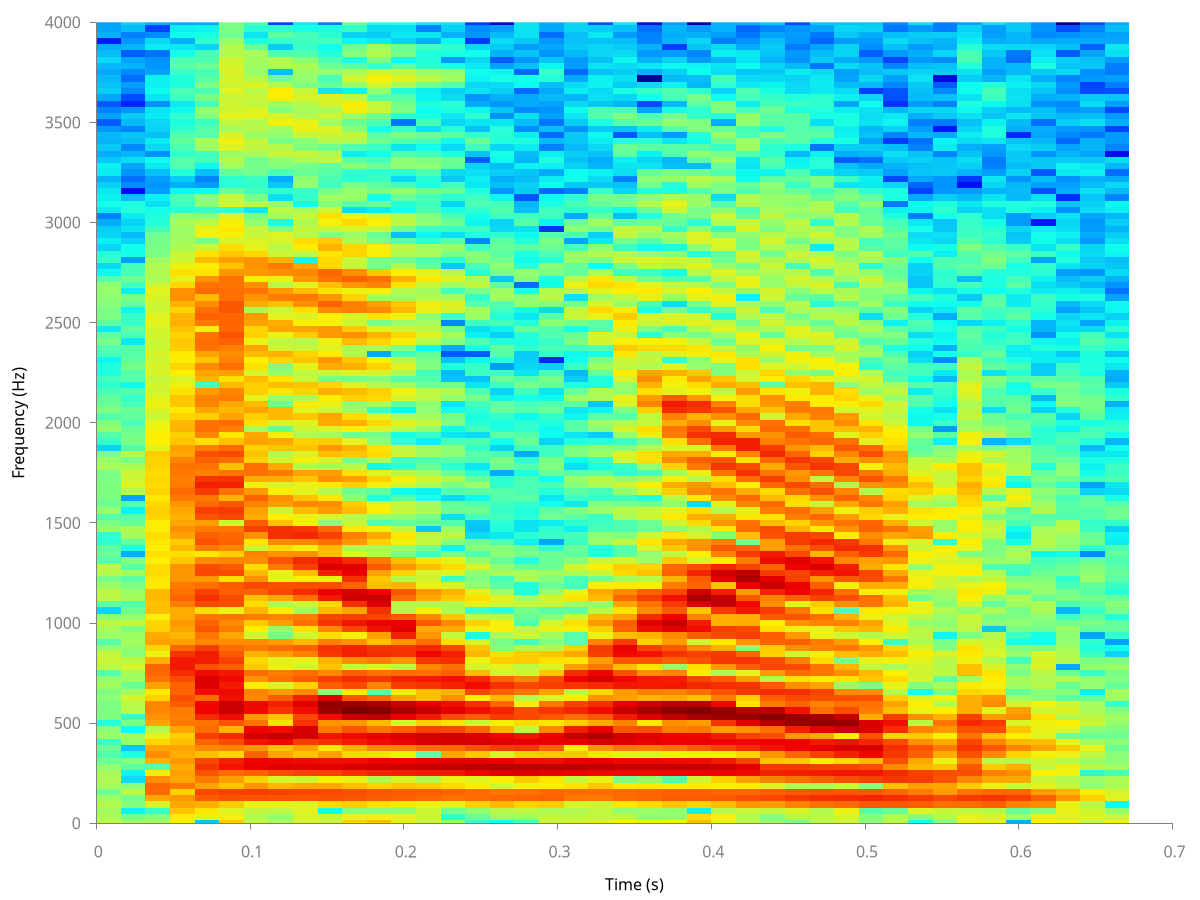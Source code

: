set term svg size 500, 200 name 'spec256'
set style line 11 lc rgb '#808080' lt 1
set border 3 front ls 11
set tics nomirror out scale 0.75
unset key
set palette defined (0 '#000090', 1 '#000fff', 2 '#0090ff', 3 '#0fffee', 4 '#90ff70', 5 '#ffee00', 6 '#ff7000', 7 '#ee0000', 8 '#7f0000')
set xlabel 'Time (s)'
set ylabel 'Frequency (Hz)'
set yrange [0:4000]
unset colorbox
plot '-' matrix using ($2 * 0.016 + 0.008) : ($1 * 31.25) : (log($3)) with image
0.0339437 0.0252631 0.0225455 0.02884 0.0212159 0.0115584 0.0232986 0.0271926 0.0239201 0.0177487 0.0114523 0.00873009 0.0112099 0.00607303 0.0221516 0.0167305 0.00489392 0.0145439 0.0141662 0.0138658 0.0167914 0.0144549 0.0231384 0.0179678 0.00830268 0.0310719 0.0395613 0.036938 0.0193619 0.00892601 0.0202482 0.0236899 0.032616 0.0172785 0.00222454 0.0100492 0.0310065 0.0329197 0.0204075 0.0135655 0.0289723 0.0336341 0.00889648 0.0107934 0.0100186 0.0056984 0.00543439 0.0194612 0.0139729 0.00870594 0.0189404 0.011682 0.0138758 0.0148267 0.0148845 0.0138888 0.0138341 0.0242753 0.0200709 0.0137273 0.00206774 0.00606698 0.00880495 0.0182662 0.0149464 0.00850691 0.014841 0.0113329 0.0102622 0.00760529 0.0053967 0.00705771 0.00463926 0.00486122 0.00345883 0.00743677 0.00829082 0.0132324 0.00957662 0.00291711 0.00974218 0.014219 0.0133003 0.0159155 0.0169935 0.0190648 0.018241 0.00917934 0.00347435 0.00228713 0.00633508 0.00495567 0.00213597 0.00302666 0.00211187 0.00196609 0.00124687 0.000682241 0.00286947 0.00425077 0.00320962 0.00277028 0.00198518 0.00134256 0.00285862 0.00319153 0.00176955 0.00121816 0.00179428 0.00135915 0.00147415 0.000914807 0.000444206 0.00106127 0.000721947 0.000429793 0.00115882 0.00194332 0.00163529 0.00146987 0.00118522 0.00144542 0.00220191 0.0015441 0.00122198 0.000205114 0.00131537 0.00112727 0.00103994 
0.0228807 0.0131965 0.00333616 0.0152216 0.0125952 0.032222 0.0163887 0.00240503 0.00331016 0.0096102 0.0160165 0.00451335 0.00185663 0.0189369 0.0222423 0.00390607 0.0131695 0.00559052 0.03109 0.0311655 0.0435055 0.0239697 0.0113093 0.0213798 0.0245178 0.0456029 0.0335669 0.0164595 0.0178769 0.023791 0.0207797 0.0142466 0.0342441 0.0181604 0.0122158 0.00873956 0.023202 0.0209092 0.0144969 0.00954398 0.023667 0.00927594 0.0151226 0.00130238 0.00479569 0.0100703 0.0232684 0.0273222 0.0107837 0.00919961 0.003312 0.00852847 0.00113058 0.0303398 0.0499163 0.0400275 0.0416536 0.0258201 0.0138123 0.0297475 0.00820271 0.013808 0.0127561 0.0110583 0.00753446 0.0103201 0.0110192 0.00742801 0.006172 0.00845543 0.00360949 0.00899345 0.00890964 0.0127916 0.00994867 0.00875338 0.00875194 0.00287303 0.00752618 0.0100229 0.00619574 0.0060865 0.00344572 0.0104023 0.0136988 0.00307232 0.00704273 0.0114801 0.00743725 0.00727445 0.00102228 0.0042455 0.00394527 0.00208401 0.00150657 0.00268724 0.00211204 0.00291082 0.00490027 0.00453325 0.00156124 0.00015286 0.000788732 0.00056001 0.000880315 0.00115883 0.00239162 0.00141931 0.000760238 0.00151653 0.00170346 0.00071179 0.00148436 0.00189941 0.000885546 0.000236912 0.000360585 0.000773265 0.00102467 0.000565215 0.000775255 0.00143264 0.00108976 0.000448436 0.00138715 0.000910346 0.000695114 0.00155168 0.00202157 
0.0243403 0.0164642 0.00622194 0.0475194 0.196138 0.415232 0.437837 0.260347 0.0854053 0.00951538 0.16722 0.265017 0.203213 0.10916 0.0610819 0.0298373 0.196522 0.247318 0.289811 0.287738 0.114715 0.0866888 0.208311 0.36334 0.425047 0.439542 0.175579 0.0641424 0.112068 0.207335 0.184343 0.116259 0.110852 0.0718871 0.14457 0.140913 0.154731 0.153592 0.0862022 0.090436 0.103501 0.102036 0.0783722 0.0975582 0.0737576 0.0889276 0.099337 0.0763187 0.0804155 0.111457 0.117899 0.107568 0.087979 0.11337 0.102474 0.10868 0.103112 0.110646 0.111837 0.123629 0.0576485 0.0799504 0.0792909 0.0689549 0.0615741 0.0387942 0.0488801 0.0660138 0.0543613 0.042637 0.0446717 0.0369049 0.0478487 0.0463892 0.0418366 0.0467022 0.0412217 0.0393788 0.0429061 0.0448198 0.0546612 0.0527034 0.0411122 0.0415146 0.0473382 0.0546598 0.0416961 0.0252779 0.0276024 0.0265204 0.0217914 0.0132691 0.0132717 0.0129165 0.0118166 0.00730109 0.00485956 0.00466067 0.00414215 0.00249049 0.00319688 0.00102663 0.00088902 0.000994699 0.00162169 0.00286188 0.0036542 0.000829868 0.00227897 0.00290878 0.00163183 0.00208793 0.00224729 0.00293683 0.00263681 0.00087286 0.00264744 0.00363246 0.00307211 0.00318223 0.00107642 0.000908446 0.000865795 0.000578415 0.00291116 0.00230517 0.000813751 0.00033376 0.0012703 
0.0740066 0.0838398 0.13797 0.191208 0.233592 0.115918 0.339437 0.198278 0.20671 0.178728 0.234313 0.178326 0.203265 0.147012 0.120763 0.197904 0.344428 0.315201 0.337188 0.494613 0.5972 0.458531 0.465425 0.61625 0.959772 1.26765 1.23068 0.837284 0.420568 0.213379 0.159237 0.198018 0.232801 0.184935 0.182215 0.318578 0.448582 0.381257 0.340439 0.23448 0.236282 0.247239 0.130415 0.0974242 0.15331 0.12535 0.207473 0.261676 0.201653 0.163848 0.194742 0.240032 0.347796 0.418677 0.330981 0.316569 0.340507 0.364969 0.298393 0.189802 0.206142 0.136054 0.1177 0.17008 0.157796 0.115387 0.0859003 0.131604 0.136837 0.0975806 0.0667861 0.0486193 0.0818898 0.110555 0.0833248 0.0871505 0.123353 0.129758 0.114265 0.142395 0.176846 0.163916 0.112882 0.170739 0.259135 0.250644 0.110208 0.057123 0.099591 0.0626869 0.0414424 0.0390593 0.0273099 0.0230657 0.0217616 0.0204939 0.0249622 0.0173498 0.00500854 0.00645482 0.00828974 0.0034695 0.00127621 0.00194258 0.00488712 0.00836411 0.00896382 0.00566122 0.00814382 0.0103022 0.00842924 0.0057632 0.00470825 0.00573761 0.0035704 0.00284859 0.0065668 0.00798618 0.00454501 0.00482999 0.00615106 0.00909159 0.0081171 0.00407847 0.00282196 0.00130651 0.00377087 0.00309595 0.00114066 
0.00180368 0.0621514 0.0903257 0.171393 0.501995 0.656698 0.20496 0.334874 0.544465 0.839077 0.663543 0.144664 0.277535 0.455365 0.743967 0.403924 0.360116 0.955085 1.65679 1.61224 0.400781 1.48637 2.19318 2.24847 1.49594 0.590275 1.19203 1.18358 0.746075 0.290249 0.350017 0.547161 0.453984 0.357108 0.101051 0.651132 0.903648 0.729373 0.382407 0.234453 0.653108 0.616189 0.270042 0.0865687 0.344689 0.571905 0.4724 0.334281 0.222665 0.562216 0.735463 0.411609 0.33813 0.795253 1.14965 0.862709 0.307732 0.354772 0.469016 0.582171 0.323378 0.0970151 0.285518 0.388815 0.370888 0.119928 0.200016 0.293038 0.30651 0.226837 0.00694362 0.163206 0.20124 0.280614 0.133581 0.205088 0.372081 0.395051 0.360223 0.0699993 0.336172 0.44461 0.387376 0.26906 0.15207 0.408602 0.376547 0.250806 0.0927288 0.0790433 0.149404 0.0946219 0.0412853 0.012904 0.0594893 0.0643047 0.0332241 0.0159242 0.00597509 0.0170615 0.0169391 0.00370928 0.00101363 0.0007289 0.0015655 0.00339092 0.00689308 0.00690108 0.0219117 0.0253512 0.00901172 0.00866765 0.00651896 0.0148855 0.0190954 0.00730182 0.0136906 0.00775728 0.0138947 0.00929166 0.0075212 0.0115924 0.00803775 0.00761724 0.00217412 0.00560971 0.00430982 0.00332552 0.00117878 
0.127553 0.0747229 0.050307 0.123667 0.585455 0.705386 0.139049 0.21075 0.403788 1.37557 1.14962 0.110298 0.297375 0.630112 0.981592 0.165588 0.555919 1.47772 2.92379 2.78941 1.42002 1.54511 1.20164 1.53415 1.27883 0.489006 0.725972 0.517784 0.404567 0.270269 0.194273 0.327925 0.271773 0.361149 0.0615443 0.583792 0.620141 0.472479 0.508145 0.0990323 0.635322 0.522197 0.28988 0.117593 0.285461 0.445719 0.422012 0.341859 0.0451845 0.661388 0.774792 0.534089 0.166539 0.376668 1.09409 0.893116 0.366625 0.140827 0.392465 0.629885 0.409906 0.143566 0.0894051 0.314632 0.405632 0.20031 0.155618 0.192361 0.327559 0.287586 0.156659 0.0953249 0.212354 0.391863 0.306156 0.266458 0.312511 0.465007 0.573842 0.427626 0.447485 0.435783 0.54259 0.533184 0.3767 0.392765 0.367306 0.36928 0.238629 0.136036 0.214392 0.132316 0.100599 0.0459168 0.0735761 0.0877196 0.0752389 0.0491838 0.00613664 0.0438434 0.0373074 0.0118168 0.00506136 0.005402 0.0106861 0.02252 0.0301499 0.0204786 0.0511749 0.064512 0.0478242 0.0223532 0.0349611 0.0568077 0.0420401 0.0425387 0.0384264 0.0560369 0.0416903 0.0472001 0.0500535 0.0472382 0.042873 0.0291195 0.028257 0.0197754 0.0122275 0.0135866 0.0144172 
0.0369272 0.02637 0.0358907 0.0614361 0.569578 0.755217 0.239966 0.117512 0.463926 1.84486 1.70236 0.456355 0.248115 1.33562 2.46942 1.67626 0.363461 0.227868 1.51034 1.57323 0.282167 0.307199 0.0789645 0.247848 0.411431 0.129312 0.109876 0.168253 0.339444 0.265617 0.0431835 0.0784942 0.127674 0.317835 0.166195 0.10109 0.139852 0.448992 0.647504 0.24333 0.155469 0.103367 0.277395 0.309791 0.0386149 0.0917354 0.250342 0.724771 0.492336 0.177786 0.206053 0.297955 0.456164 0.223699 0.0637243 0.183577 0.376523 0.376717 0.114573 0.140532 0.117344 0.206848 0.191376 0.0238357 0.0998108 0.117423 0.210118 0.150047 0.0569531 0.120359 0.119667 0.148217 0.0463893 0.0957495 0.0803957 0.154948 0.198396 0.0627601 0.116274 0.112432 0.209478 0.227754 0.0271807 0.182916 0.231848 0.36023 0.26691 0.0770993 0.229717 0.251545 0.243449 0.107012 0.0585459 0.0490861 0.037829 0.0381043 0.0193677 0.0135939 0.00283415 0.0318576 0.0135127 0.00702307 0.00582478 0.00642124 0.0124483 0.0136036 0.0118862 0.0231985 0.0349849 0.0353247 0.0198198 0.0301298 0.0275635 0.0559478 0.0513363 0.0336391 0.0394374 0.0311999 0.0511098 0.0289862 0.0188996 0.0217556 0.0225596 0.0245896 0.0109657 0.00453947 0.00268129 0.0052885 0.00816119 
0.0261386 0.0187653 0.0335048 0.062453 0.56341 0.713321 0.16172 0.0466125 0.611424 2.08174 1.66531 0.194476 0.142022 1.59173 3.03032 1.50096 0.0952356 0.143521 0.859342 1.14407 0.506219 0.22003 0.0486263 0.373436 0.327045 0.0631969 0.0559476 0.217548 0.404084 0.221833 0.0129603 0.0182829 0.213332 0.302495 0.0858908 0.0273414 0.198421 0.65967 0.579604 0.0639535 0.0580419 0.330933 0.561419 0.25302 0.101628 0.275149 0.907865 0.905921 0.137715 0.0822226 0.0422995 0.218161 0.263522 0.0789252 0.045211 0.182879 0.33297 0.187142 0.0437911 0.0292231 0.138508 0.186707 0.0711175 0.0107042 0.0475155 0.15475 0.155525 0.0118557 0.0184704 0.0895793 0.145688 0.0907686 0.0189063 0.0151697 0.110432 0.16759 0.0423715 0.0334382 0.061204 0.199901 0.178643 0.056911 0.0379924 0.136087 0.329199 0.229222 0.0303457 0.0604181 0.259449 0.332352 0.169364 0.0401072 0.0308077 0.0459142 0.0526248 0.0144052 0.00413435 0.0233051 0.0325072 0.0178911 0.00247813 0.00556649 0.00183136 0.00119738 0.00764495 0.0153539 0.0170133 0.0386147 0.0295519 0.0132069 0.0177675 0.0216253 0.0664254 0.0462754 0.0153597 0.0229698 0.0752275 0.0841616 0.0282317 0.0125297 0.00157261 0.0254396 0.0279854 0.00778978 0.00194958 0.00573726 0.00976095 0.00557123 0.000320698 
0.046194 0.0466082 0.0520848 0.0504348 0.545983 0.673152 0.188156 0.0422047 0.690479 2.06838 1.54602 0.138953 0.208745 0.751583 2.5234 2.43864 0.876004 0.672514 1.46729 2.14718 1.08607 0.267036 0.114196 0.511469 0.394975 0.0474752 0.0606559 0.317204 0.471163 0.155887 0.0414021 0.0963458 0.367758 0.319561 0.0239996 0.0411798 0.382586 0.960661 0.613943 0.0767677 0.144634 0.719286 0.953119 0.252981 0.0713829 0.294531 0.993959 0.807054 0.0798543 0.0626187 0.149052 0.281806 0.135855 0.0559416 0.0592282 0.135059 0.204101 0.0317519 0.0703626 0.0500929 0.139106 0.116015 0.0271519 0.0404043 0.0528098 0.132035 0.0515341 0.0835434 0.02531 0.111337 0.13618 0.037416 0.0331573 0.056501 0.135753 0.114268 0.0385488 0.0290413 0.124266 0.203458 0.0787379 0.0508824 0.0982683 0.252651 0.338416 0.150883 0.0561055 0.23154 0.287667 0.2038 0.00348623 0.0292321 0.0836949 0.10189 0.0313147 0.0354635 0.0271734 0.036822 0.0242781 0.00401291 0.0059404 0.00600368 0.0185234 0.0171772 0.0110817 0.0131669 0.0249566 0.038999 0.0147646 0.0160678 0.0365266 0.0644096 0.0596164 0.0278501 0.0250463 0.0293269 0.0462418 0.035245 0.0138969 0.0181089 0.0209791 0.0257671 0.0165073 0.00812855 0.00614637 0.00689306 0.00729062 0.00418822 0.00280651 
0.0411389 0.0353513 0.00435442 0.107148 0.569993 0.632442 0.188863 0.0779927 0.722622 2.06314 1.44228 0.214878 0.0908262 0.893978 1.32895 0.331875 0.250979 1.47147 5.38262 6.39297 2.15371 0.016494 0.483929 0.74153 0.281434 0.133036 0.164223 0.807246 0.888285 0.313001 0.101351 0.283941 0.842761 0.681113 0.151753 0.109478 1.23409 1.772 0.610747 0.0683532 1.11853 2.31115 1.4602 0.149581 0.155734 0.381815 0.716602 0.423694 0.015138 0.0458379 0.220493 0.265745 0.0871929 0.0296341 0.088182 0.255404 0.220603 0.027407 0.0471228 0.148292 0.236704 0.124632 0.0243987 0.0493567 0.185912 0.194864 0.0392384 0.0602908 0.082904 0.176164 0.112628 0.0148673 0.0374809 0.18813 0.236443 0.0847219 0.0519823 0.0636094 0.229024 0.233002 0.074258 0.0764097 0.278729 0.455367 0.241401 0.093519 0.147528 0.371158 0.422955 0.108713 0.101896 0.0911703 0.167645 0.125287 0.0158872 0.0385696 0.0712812 0.0966242 0.0409736 0.0154379 0.0208317 0.0130793 0.00670796 0.00770924 0.00910151 0.0105696 0.0349253 0.0268219 0.0119538 0.0290264 0.0395695 0.0503 0.0224516 0.040857 0.0255074 0.0458365 0.0478019 0.00275843 0.0108611 0.00755955 0.0186641 0.0115551 0.00793114 0.00479795 0.0039162 0.00725095 0.00527964 0.00452741 0.000646212 
0.115588 0.0604957 0.0166878 0.123139 0.552068 0.594024 0.145101 0.0615404 0.903535 2.34538 1.47121 0.107537 0.17163 1.18717 1.49689 0.553444 0.240403 2.87467 8.08495 5.76417 0.557796 0.0836166 0.634387 0.962382 0.481223 0.0420703 0.270832 1.14616 1.09794 0.254231 0.0725545 0.653085 1.31584 0.726064 0.198366 0.923268 2.95233 2.35538 0.451788 0.908903 1.79036 2.11033 0.967751 0.0601244 0.0279893 0.232391 0.313234 0.0884722 0.0378522 0.0304093 0.151048 0.123934 0.0189157 0.0121311 0.121058 0.212379 0.0967234 0.0306203 0.0145237 0.134428 0.169503 0.0556714 0.0123332 0.0750056 0.173459 0.103347 0.0224779 0.0181096 0.117094 0.149377 0.0520154 0.0128625 0.0499752 0.171719 0.132066 0.0282351 0.0257102 0.152279 0.259534 0.130128 0.0407966 0.0479821 0.312109 0.304469 0.112908 0.0650207 0.237642 0.458144 0.263467 0.0366317 0.0374739 0.111769 0.108417 0.0269035 0.0207414 0.0463684 0.10581 0.0699576 0.00236103 0.00925577 0.0199579 0.0187157 0.0141821 0.00522723 0.00582619 0.0165801 0.00932677 0.00308345 0.00811653 0.0271342 0.0354234 0.0168097 0.0111196 0.0204072 0.0670379 0.0791956 0.0330678 0.00339918 0.0196378 0.0415755 0.0256917 0.00939451 0.00459843 0.0150313 0.0126456 0.00355144 0.00205318 0.00602822 0.0114274 
0.15265 0.0704311 0.0159124 0.0983105 0.498637 0.54427 0.114829 0.0274549 1.06979 2.64812 1.64032 0.0988351 0.28065 1.55585 1.81974 0.358167 0.154742 3.33284 7.39307 4.58894 0.398431 0.0091445 0.294793 0.819934 0.378541 0.0550327 0.310235 0.974901 0.865429 0.141728 0.208194 1.38143 1.87115 0.662422 0.86953 2.18948 2.95851 1.64485 0.149136 0.133893 0.209696 0.516347 0.336921 0.0337629 0.0258156 0.118325 0.190511 0.0698846 0.00934702 0.0193261 0.0802987 0.0662915 0.00467249 0.0103821 0.0695917 0.119969 0.0493836 0.00354999 0.0291484 0.103451 0.0924682 0.0164895 0.0130775 0.0494231 0.105179 0.0564028 0.00657665 0.0269519 0.10556 0.119445 0.0284533 0.0152208 0.0451322 0.112225 0.077389 0.00116177 0.0287753 0.109983 0.167361 0.0568485 0.0131984 0.0943624 0.279866 0.209185 0.0251698 0.0736633 0.296029 0.377947 0.134499 0.0129248 0.0135219 0.0752916 0.0723664 0.0137475 0.0113297 0.0382842 0.0770918 0.0525593 0.00300792 0.0114366 0.00398675 0.0135103 0.00984567 0.00622649 0.00549732 0.0119946 0.00744514 0.00412636 0.00634771 0.0123386 0.00943807 0.00394417 0.00780232 0.0126143 0.04088 0.0338364 0.00927346 0.0176613 0.0439335 0.0749741 0.0440789 0.00687655 0.0143192 0.0273424 0.0220454 0.00295279 0.00191201 0.00232402 0.00441891 
0.0554147 0.0609144 0.0174347 0.0887625 0.480342 0.508709 0.133258 0.04862 1.16764 2.79138 1.71733 0.0715435 0.297306 1.87908 2.08834 0.469751 0.0503977 1.75983 4.60109 2.89658 0.212669 0.0705899 0.761231 1.08605 0.418013 0.0354835 0.239521 0.869451 0.842536 0.232924 1.09063 2.09653 1.79108 0.506802 0.0290298 0.0314603 0.386258 0.537135 0.163744 0.0300476 0.114507 0.242613 0.145317 0.0134732 0.019367 0.0678229 0.088871 0.0362889 0.0104045 0.0177443 0.0369572 0.0321785 0.0088256 0.00383396 0.0447865 0.0728558 0.0307625 0.00629298 0.00725119 0.0397878 0.0341725 0.0061199 0.00433708 0.0298686 0.0553955 0.0254998 0.00342668 0.00996538 0.0477392 0.0650006 0.0228875 0.00858154 0.0260053 0.0521376 0.028862 0.00694682 0.0143101 0.0757721 0.108371 0.0425529 0.0199898 0.065033 0.1541 0.12562 0.0217465 0.0286077 0.0937068 0.170337 0.0823878 0.0258573 0.01175 0.0273614 0.0340157 0.00897749 0.00175086 0.011666 0.0315924 0.0283466 0.00454614 0.00498711 0.0112052 0.0184295 0.00715119 0.00223881 0.00562742 0.0173053 0.0168023 0.00845818 0.00272703 0.00882453 0.0138882 0.00643866 0.000630452 0.005465 0.0139488 0.0133818 0.00887942 0.00492097 0.0251145 0.0510103 0.0318424 0.00999363 0.00364704 0.0126144 0.0116424 0.00206231 0.00277545 0.0024922 0.00443966 
0.0391147 0.0388912 0.0409538 0.0647108 0.432163 0.490525 0.123251 0.0281725 1.18421 2.92519 1.82689 0.00954655 0.410649 2.34049 2.58029 0.734033 0.119437 1.19131 3.07103 2.00104 0.147331 0.146082 0.88058 1.24635 0.381259 0.27727 0.821005 1.63665 1.02725 0.390268 0.234744 0.183616 0.517298 0.283167 0.0758022 0.026841 0.188579 0.237292 0.0624877 0.042308 0.0445358 0.147201 0.0943822 0.00683193 0.0119964 0.0353464 0.0344066 0.00176749 0.0103586 0.0121818 0.0260505 0.0225445 0.00449595 0.0031918 0.0259721 0.0436035 0.023224 0.0112844 0.00835292 0.0223224 0.0216682 0.00314002 0.00618965 0.0173921 0.0352569 0.0222856 0.0169548 0.0171243 0.0330217 0.0336864 0.0113926 0.00858444 0.00707459 0.0151126 0.0133399 0.0102454 0.00365619 0.0288167 0.0513986 0.0323123 0.0238988 0.0183187 0.0621852 0.0656813 0.0285531 0.0228786 0.0370921 0.0870315 0.0553991 0.0105389 0.00814863 0.0247333 0.0238718 0.00611492 0.00344378 0.00609705 0.0166073 0.0154717 0.00774213 0.00679228 0.00737568 0.0126555 0.00437938 0.00499186 0.00807233 0.0175317 0.0145776 0.00712064 0.00393547 0.00769392 0.0120549 0.00265237 0.00749769 0.00434486 0.00375651 0.00472359 0.00332727 0.00314505 0.0128064 0.0319246 0.0192183 0.00555506 0.00473108 0.00475536 0.00706493 0.0013387 0.00271047 0.000709141 0.0028436 
0.0203933 0.00564889 0.0127401 0.0606093 0.390259 0.451987 0.105695 0.0633182 1.28428 3.19021 1.96329 0.193298 0.41833 2.44987 2.67852 0.669461 0.0944825 0.628843 2.01425 1.49321 0.260373 0.164586 1.09117 1.41722 0.479622 0.370765 0.933233 1.14179 0.625137 0.100926 0.0366906 0.190087 0.280597 0.135802 0.0266832 0.0284717 0.128811 0.163019 0.0478116 0.00730863 0.0504418 0.102553 0.056574 0.0139867 0.00343883 0.0156146 0.0320505 0.020905 0.0087084 0.00248066 0.0116082 0.0104062 0.00241498 0.00856987 0.0137355 0.026588 0.0111644 0.00543516 0.00905345 0.0169234 0.0169753 0.00726642 0.0027545 0.00362364 0.014781 0.0129597 0.00404693 0.00267218 0.0185225 0.026312 0.0127191 0.00168345 0.00149942 0.00470669 0.00175737 0.000439627 0.00121364 0.0146859 0.0244139 0.0130697 0.00075822 0.00643974 0.042938 0.0523667 0.0248355 0.00718268 0.0211476 0.0495636 0.0299716 0.00181037 0.00527684 0.0131041 0.0206906 0.00908906 0.00251828 0.00639643 0.0112577 0.00804082 0.0044445 0.00217134 0.00528166 0.0108518 0.00710977 0.0018106 0.00237672 0.010243 0.0118318 0.00449344 0.00226765 0.00353583 0.00937628 0.00508957 0.00220269 0.00279881 0.00458623 0.00534207 0.00245095 0.00209849 0.00849294 0.021949 0.017504 0.00430874 0.000979215 0.0043154 0.00554554 0.00355001 0.00132769 0.001973 0.0025685 
0.00583387 0.0109872 0.0178058 0.117216 0.411052 0.397563 0.0774893 0.0544655 1.65183 3.56244 1.92454 0.129535 0.575248 2.39435 2.23093 0.427939 0.0420685 0.481857 1.43865 0.910765 0.0764422 0.659958 1.5065 1.02581 0.156564 0.0453851 0.0646173 0.165407 0.136764 0.0463176 0.00420689 0.0685096 0.115728 0.0312445 0.00683297 0.0588258 0.0985819 0.0598733 0.0180011 0.0148552 0.0172036 0.0442922 0.01987 0.00834826 0.0155789 0.0121456 0.00245396 0.0017632 0.00187098 0.00718438 0.0119365 0.00885023 0.00360214 0.00991707 0.0211195 0.0108713 0.00526645 0.00274424 0.00815108 0.00924951 0.00605924 0.00822107 0.00239635 0.00699514 0.00514494 0.00440866 0.00551878 0.00698745 0.0134005 0.00810421 0.00271556 0.00168242 0.0069037 0.0060942 0.00331797 0.000443655 0.00426779 0.00814176 0.00322302 0.00245261 0.00680398 0.0210163 0.0244736 0.0089776 0.00577332 0.0136942 0.0344446 0.0255602 0.00520865 0.00780653 0.0159382 0.0160746 0.0065744 0.000772379 0.00453565 0.00684793 0.00342088 0.00402183 0.00570024 0.00804134 0.00673998 0.00461283 0.00278252 0.00308205 0.00247959 0.00204515 0.000453232 0.00167595 0.0068628 0.0114933 0.00597511 0.00165955 0.00273771 0.005437 0.00347466 0.00120485 0.000899712 0.00256544 0.00216554 0.00334856 0.00370446 0.00277109 0.00222151 0.00395376 0.00226433 0.000293796 0.000899917 0.00078596 0.00030448 
0.00423675 0.0228322 0.0298723 0.155014 0.431782 0.351296 0.0417302 0.0823216 2.10038 3.82074 1.75884 0.0469465 0.751377 2.23207 1.63367 0.170634 0.0747794 0.781048 1.08954 0.434499 0.160061 0.472621 0.918906 0.462247 0.0417739 0.0568791 0.120644 0.0960734 0.0142569 0.0133488 0.0253703 0.0793367 0.0707169 0.0322151 0.00576155 0.0435674 0.0521897 0.0212611 0.00953497 0.00747813 0.0252619 0.0168648 0.0105729 0.0166727 0.0159499 0.0082225 0.00285146 0.00470052 0.00534557 0.00724375 0.0060838 0.00672692 0.00867507 0.00887566 0.00547613 0.00558324 0.00124674 0.0116867 0.0143442 0.00757571 0.00210493 0.00392632 0.00968282 0.00482662 0.00427179 0.0058008 0.0109034 0.0101349 0.00344734 0.00213911 0.00657394 0.0114507 0.00664573 0.00101379 0.00503384 0.00920867 0.0101905 0.00482123 0.00206073 0.00318217 0.00736683 0.00488478 0.00716154 0.00840316 0.0241289 0.0204466 0.00991748 0.00181021 0.0137931 0.0170858 0.0126096 0.00941674 0.0109579 0.00998505 0.00565097 0.00223271 0.00208595 0.00644089 0.00874466 0.00721629 0.00340407 0.000905963 0.00159054 0.00127591 0.00194695 0.00158399 0.00356404 0.00421401 0.00220463 0.00474619 0.00530538 0.00506852 0.0028126 0.000860991 0.00174838 0.000933275 0.00133733 0.00203807 0.00240163 0.0043061 0.00341024 0.00107788 0.000457597 0.00132635 0.00185084 0.00234926 0.00147328 0.000978405 0.000101214 
0.00736908 0.0217213 0.0345802 0.114788 0.449782 0.369494 0.0688714 0.12484 2.2059 3.6556 1.5275 0.116251 0.815666 2.06542 1.31655 0.0329202 0.105388 0.658165 0.622756 0.073862 0.0282262 0.361063 0.653601 0.295258 0.0435658 0.0336819 0.125436 0.120453 0.0279657 0.00696058 0.0413515 0.0334423 0.00797836 0.0106128 0.012863 0.0363546 0.0264441 0.00475945 0.00498799 0.0229049 0.0254333 0.0112684 0.00488757 0.0134685 0.0116057 0.003147 0.00527685 0.00264503 0.00267054 0.00516896 0.00483925 0.00573479 0.00970945 0.00770492 0.00770253 0.0077483 0.00431197 0.00843122 0.00560913 0.00127786 0.00664594 0.0110748 0.0086043 0.0057368 0.00543229 0.00356495 0.00920135 0.00726189 0.00417257 0.00692312 0.0136296 0.00886682 0.00267936 0.00221563 0.00194685 0.00187101 0.00569816 0.00454584 0.00491712 0.0113236 0.00496236 0.00280783 0.00371943 0.0195426 0.0169464 0.00427148 0.000578675 0.0163525 0.0180457 0.0051018 0.00370177 0.00477193 0.008946 0.00499432 0.00352776 0.00256553 0.00898415 0.00677626 0.0016109 0.00140007 0.000420657 0.00187832 0.0019871 0.00153751 0.00173842 0.00311082 0.00137666 0.00155058 0.00298716 0.00463522 0.00304866 0.000803196 0.00157408 0.00251554 0.000766475 0.00119208 0.00117025 0.000539827 0.00364667 0.0040822 0.000517607 0.00156944 0.000900905 0.00174412 0.00100962 0.00180526 0.00260546 0.00267059 0.00249665 
0.0396301 0.0355418 0.0264824 0.123624 0.459654 0.413781 0.0770302 0.0928567 1.92461 3.38363 1.46931 0.130748 0.461254 1.94102 1.76764 0.284057 0.0922264 0.544137 0.850847 0.350807 0.0495028 0.206676 0.751943 0.653005 0.13462 0.0505644 0.0957362 0.133013 0.028531 0.0150907 0.0227839 0.0619942 0.045499 0.015683 0.00938113 0.0379245 0.0444791 0.0205466 0.0111638 0.0150787 0.0213047 0.0119657 0.0109357 0.0114978 0.00543988 0.00113831 0.00652598 0.00547996 0.00302123 0.0121045 0.00967838 0.00397901 0.00279228 0.00509756 0.00780148 0.00395078 0.0109577 0.0150085 0.0137128 0.00672465 0.0064729 0.00213505 0.00385536 0.00362845 0.00457256 0.00586736 0.0115198 0.00858763 0.00364258 0.0026631 0.0104934 0.0129977 0.00749397 0.00203328 0.000240365 0.00582021 0.00773405 0.00614846 0.00841442 0.00822009 0.0168248 0.00925982 0.00227079 0.0148693 0.0326996 0.0277502 0.00416119 0.00417071 0.0136156 0.0166187 0.00512574 0.00734456 0.0112584 0.0138037 0.00836741 0.000269381 0.00326376 0.00694674 0.0068587 0.00456283 0.00362663 0.000526954 0.00363813 0.0029498 0.00119757 0.00316147 0.00455881 0.00314607 0.000703632 0.00147375 0.000550518 0.00156026 0.000609174 0.00105897 0.000878041 0.00108327 0.00148648 0.00117731 0.00155858 0.00496819 0.00614919 0.00344399 0.00177552 0.00089934 0.00114635 0.000936188 0.000560032 0.00113491 0.00129213 
0.0481127 0.03155 0.0274342 0.0472483 0.353834 0.4031 0.0938805 0.0377737 1.70393 3.47972 1.83008 0.132167 0.0730888 1.92417 3.03704 1.18502 0.122515 0.385664 1.05576 0.698155 0.0865413 0.0346477 0.855754 1.71262 0.964279 0.216016 0.090013 0.189458 0.11759 0.0095626 0.00836055 0.0745772 0.0985567 0.0410344 0.00972682 0.021377 0.0921398 0.0650573 0.00744943 0.00750658 0.0273446 0.0444201 0.0156127 0.00994814 0.0109038 0.00642511 0.00742077 0.0031957 0.00538458 0.00962457 0.0140138 0.00292637 0.00644851 0.00969687 0.0159726 0.0193849 0.0096204 0.00247671 0.00384965 0.0144443 0.0139158 0.00464695 0.00273814 0.00862982 0.00900875 0.00337692 0.00275862 0.00994737 0.0208232 0.0112445 0.00465067 0.00190861 0.00147111 0.00609854 0.00409484 0.00349381 0.00744373 0.0136593 0.0113509 0.00399086 0.0131134 0.0397106 0.0348598 0.012553 0.00261582 0.03054 0.0653343 0.0324586 0.0106405 0.0110791 0.0194257 0.0206915 0.0071763 0.00111819 0.00737988 0.0167786 0.0120137 0.00123704 0.0054234 0.00755096 0.00572991 0.000694273 0.00183629 0.00399955 0.0037023 0.00200671 0.00163521 0.00196827 0.0014685 0.0018077 0.00181147 0.000860946 0.00190315 0.00273269 0.00374757 0.00228319 0.00136769 0.00304153 0.00237469 0.00120039 0.000531963 0.00100034 0.000954827 0.00146568 0.00184353 0.00168198 0.00162457 0.00208324 0.00215669 
0.0537793 0.036457 0.0345064 0.0403651 0.337437 0.404641 0.128552 0.0603523 1.50062 3.31612 1.89095 0.0878148 0.234926 2.47984 4.05664 1.89795 0.187237 0.538537 1.50118 0.935897 0.250868 0.106816 0.993826 2.38782 1.67803 0.339265 0.21804 0.721731 0.790207 0.305167 0.0615107 0.118768 0.236489 0.159201 0.0308175 0.0190309 0.152317 0.185341 0.0716817 0.0133992 0.0385109 0.0744246 0.0394873 0.0051573 0.00485783 0.0199486 0.0173639 0.007498 0.00655291 0.00609528 0.0201113 0.0155559 0.00599636 0.00746532 0.0262135 0.0320469 0.0098406 0.00436958 0.00615738 0.0212649 0.016985 0.00535619 0.00194149 0.0155972 0.0212936 0.0093137 0.00336804 0.00177026 0.024782 0.0262655 0.00460697 0.00484845 0.0103211 0.0209259 0.0135812 0.00410287 0.00840423 0.0438494 0.0453934 0.00881888 0.00972964 0.060612 0.105355 0.0511821 0.0215342 0.0566125 0.105619 0.0889434 0.0254758 0.00407887 0.014019 0.0279471 0.0171436 0.00284489 0.00203629 0.012217 0.0222237 0.010301 0.0060561 0.0105545 0.0132888 0.0062829 0.0018285 0.00233301 0.00313582 0.00136594 0.00123747 0.00165358 0.00226966 0.00293899 0.00360172 0.00185988 0.00439023 0.00884078 0.00794804 0.00178704 0.00249133 0.0022945 0.00326157 0.00314426 0.00164563 0.0025955 0.00168941 0.0022139 0.00222168 0.00166135 0.00289461 0.00194237 0.000387246 
0.071455 0.0347564 0.0188581 0.0905543 0.413342 0.4076 0.0870868 0.0139614 1.50267 3.07891 1.58476 0.0628965 0.339972 2.23658 2.53768 0.557489 0.302791 1.22022 2.98957 1.99369 0.210627 0.220025 1.27769 1.63994 0.582911 0.145558 0.556671 1.57355 1.87867 0.77986 0.148048 0.455104 0.498995 0.211164 0.095419 0.202499 0.42275 0.282008 0.0856662 0.0239528 0.10513 0.122308 0.0419828 0.00986912 0.00916714 0.0349822 0.0153602 0.00796616 0.00829117 0.0242829 0.0296938 0.0134248 0.00672644 0.0190222 0.0418086 0.0203788 0.00569331 0.00615744 0.0406353 0.0476243 0.0151294 0.00642979 0.0199866 0.0455506 0.0290567 0.00893806 0.0144303 0.0476039 0.0578719 0.0189301 0.0188384 0.0477424 0.0825395 0.0349505 0.0397162 0.0909851 0.128501 0.0774768 0.0365594 0.0621719 0.0849833 0.12669 0.0856056 0.0184982 0.0327183 0.0829536 0.0927178 0.0343863 0.00716655 0.0134386 0.0405989 0.0297946 0.00628565 0.012342 0.0356036 0.0365614 0.0103925 0.00160251 0.00414232 0.0130633 0.0133906 0.00217037 0.00164182 0.000705658 0.00243083 0.00266894 0.00311229 0.00968998 0.0113705 0.00499449 0.000432249 0.00175273 0.00879976 0.0143381 0.00766821 0.0013932 0.00218004 0.00445103 0.001932 0.00250626 0.00195234 0.00233543 0.00344711 0.00235031 0.00188735 0.0016001 0.000959 0.00164051 0.00275298 
0.0641594 0.0169366 0.0205702 0.104896 0.447737 0.443262 0.089137 0.0190868 1.52776 3.11759 1.56774 0.0552222 0.321893 1.88715 2.09021 0.581712 0.0867379 2.11756 4.7138 2.71927 0.170206 0.311397 1.23205 1.24188 0.265867 0.0923082 0.555831 1.39599 0.723311 0.115014 0.168184 1.49374 2.16136 0.980165 0.272642 0.358191 0.746591 0.469459 0.0825352 0.0306813 0.141681 0.110667 0.020066 0.0180943 0.0460507 0.0915361 0.0414589 0.0110167 0.0117256 0.042228 0.0381695 0.012629 0.00460467 0.0437855 0.0791147 0.0276899 0.00736034 0.017987 0.0948798 0.0994473 0.0284586 0.0123577 0.0600804 0.10089 0.0368237 0.034385 0.116546 0.303998 0.223148 0.0972287 0.169588 0.274495 0.204017 0.0279501 0.0372109 0.0309313 0.105877 0.0653595 0.00508336 0.0135668 0.0408189 0.0410555 0.00446589 0.00756652 0.0487313 0.0872727 0.054638 0.0132418 0.00643951 0.0318714 0.0482912 0.0205124 0.00388697 0.00884585 0.0187192 0.0309829 0.0120554 0.00469431 0.0116328 0.028846 0.0187707 0.00485982 0.0126548 0.0167313 0.0110004 0.00267942 0.00217231 0.00317565 0.00911444 0.00518421 0.00166048 0.00298194 0.0112818 0.00774951 0.00110046 0.0003699 0.00376873 0.00615636 0.00231573 4.08072e-05 0.00127793 0.00278174 0.00134867 0.000959288 0.00131274 0.00072783 0.000693546 0.00057731 0.000131725 
0.0714768 0.0187992 0.0181927 0.138819 0.501142 0.466927 0.0784234 0.00823252 1.59275 3.14181 1.55389 0.0781397 0.354544 1.78917 1.72792 0.320879 0.258037 3.16853 6.69827 3.71749 0.188473 0.301759 1.25508 1.18139 0.295994 0.0198389 0.467994 0.858534 0.51441 0.222674 0.281079 2.0404 3.04425 1.74232 0.517925 0.779099 1.41952 0.677293 0.329239 0.164654 0.465665 0.434413 0.126299 0.0339199 0.130851 0.191261 0.0904174 0.0171179 0.0422089 0.0871503 0.0583911 0.0166276 0.0294993 0.11842 0.183294 0.0756832 0.0224108 0.114955 0.270412 0.18768 0.0481308 0.0977068 0.325635 0.355487 0.182047 0.308886 0.976643 1.23414 0.513376 0.0534767 0.0683957 0.0853965 0.173083 0.0577523 0.00605839 0.0401091 0.103758 0.0706269 0.0167585 0.00770507 0.0411367 0.0457413 0.0131239 0.00236866 0.0177223 0.0470097 0.0398849 0.0082026 0.00408025 0.0271833 0.0431878 0.0168107 0.00411259 0.0159868 0.0232402 0.00600964 0.0107199 0.0125673 0.0412019 0.0588972 0.0306012 0.00446848 0.00494279 0.0192481 0.0134425 0.00166888 0.00147671 0.00861869 0.00915152 0.00279315 0.000999489 0.00846664 0.0175771 0.0129809 0.0043174 0.00152094 0.00714126 0.00823144 0.00334591 0.00150401 0.00197696 0.00348713 0.00205911 0.0010134 0.000318609 0.00140712 0.00127958 0.00138104 0.00102074 
0.153393 0.102495 0.0032452 0.115104 0.501468 0.470883 0.0862568 0.0426405 1.70409 3.09038 1.46037 0.0801599 0.497946 1.89298 1.65732 0.344092 0.221325 4.46402 7.74557 3.53405 0.140216 0.38105 1.01419 0.678695 0.082675 0.0987605 0.597453 0.722226 0.272027 0.0419255 0.47978 1.47929 1.1801 0.299985 0.135418 2.2717 4.394 2.59449 0.44606 0.514917 1.0717 0.611529 0.046473 0.0799657 0.263869 0.233726 0.0448709 0.0272129 0.103987 0.180918 0.10287 0.00230481 0.0867517 0.276531 0.239847 0.0312577 0.0624442 0.338676 0.490264 0.176031 0.0523085 0.382577 0.883416 0.63264 0.26871 0.166846 0.820145 0.930187 0.238245 0.0686038 0.101638 0.202922 0.130859 0.0188775 0.01783 0.0684459 0.089851 0.0371499 0.0136154 0.0256196 0.0555517 0.0400761 0.00636655 0.0132668 0.0565296 0.077924 0.0301128 0.00864109 0.0286546 0.0561459 0.0330792 0.00512436 0.0182262 0.0495987 0.0490148 0.0167036 0.00534708 0.0142109 0.01302 0.019665 0.02048 0.00862661 0.0219938 0.0312812 0.0116786 0.00155102 0.00985354 0.0174818 0.0095029 0.00409045 0.00486374 0.0154104 0.0145432 0.00587661 0.00555675 0.0091395 0.013392 0.0054564 0.00141583 0.00156151 0.00382239 0.00336998 0.000978179 0.000734934 0.00172485 0.00221635 0.00132723 0.000943478 5.90986e-05 
0.0587636 0.0755304 0.0297967 0.151035 0.537272 0.441849 0.0774279 0.118773 1.75837 2.80558 1.17941 0.0825977 0.703356 1.79933 1.19183 0.212509 0.858906 5.38437 6.09529 1.62981 0.320235 0.578567 0.939816 0.491294 0.0253098 0.226625 0.818168 0.777595 0.167132 0.0849279 0.628424 0.762802 0.176418 0.1714 0.780003 3.09978 3.05245 1.15992 0.137951 2.02288 2.70832 1.07365 0.0754623 0.314111 0.54527 0.309946 0.0164181 0.0900929 0.24724 0.175737 0.0281028 0.0574442 0.271307 0.375691 0.147178 0.101453 0.365994 0.816509 0.53327 0.0784501 0.342258 1.11187 0.983737 0.22909 0.0606162 0.253943 0.559425 0.306907 0.0721162 0.0322614 0.181205 0.134135 0.0154794 0.0149293 0.0683244 0.0893869 0.0332617 0.0115565 0.0209782 0.0524287 0.0341506 0.00498518 0.0101264 0.0538336 0.0691236 0.0337482 0.0139162 0.0324483 0.0525023 0.0195842 0.011696 0.0100341 0.0486558 0.0491199 0.0156017 0.00570499 0.0277959 0.0415799 0.0176488 0.0086187 0.00247655 0.0131333 0.0138511 0.0237887 0.00854495 0.0111546 0.0211336 0.0132618 0.00614964 0.0122066 0.0195205 0.0105006 0.001247 0.00502891 0.0150306 0.0142294 0.00371249 0.0021275 0.0053528 0.00729552 0.00239243 0.00273117 0.00135892 0.00314111 0.00225262 0.000659756 0.000994378 0.00135195 0.00125903 
0.0343753 0.0269957 0.0376986 0.236441 0.611409 0.422993 0.0829632 0.212672 1.55668 2.01924 0.699654 0.110494 0.965889 1.60516 0.716355 0.249253 2.12866 5.98934 3.96262 0.0920801 0.118984 0.817551 0.867934 0.229208 0.057042 0.478077 0.872708 0.420262 0.0171064 0.233739 0.75637 0.652269 0.182076 0.184771 1.27593 1.61293 0.521571 0.227502 1.7261 4.36808 3.48099 0.699086 0.326482 0.799227 0.45877 0.0124666 0.141594 0.398284 0.369808 0.0905363 0.0575974 0.290575 0.412276 0.17525 0.0757684 0.381862 0.892436 0.613092 0.0956571 0.287586 1.16424 1.12361 0.23734 0.101457 0.266295 0.413104 0.19734 0.103355 0.101391 0.219898 0.148843 0.0445128 0.0391994 0.0987445 0.0955856 0.0255486 0.0196245 0.0500524 0.0658061 0.0249129 0.0129878 0.0269094 0.0427242 0.0222254 0.0032795 0.0186535 0.0590015 0.0620266 0.0227543 0.01295 0.0364943 0.0464246 0.0149411 0.0143605 0.0180203 0.0470562 0.0375281 0.0104811 0.00797107 0.0295187 0.0287127 0.00832647 0.0114696 0.00368344 0.00343325 0.00252525 0.00292534 0.00850546 0.0216681 0.0215658 0.00814826 0.0073279 0.0176699 0.0191672 0.0073124 0.00294802 0.00691896 0.00833512 0.0028564 0.00232134 0.0017625 0.00354865 0.00260911 0.00279295 0.00123252 0.000851189 0.000613403 0.000496549 0.00132444 
0.0207401 0.0148619 0.0360787 0.228779 0.676917 0.477718 0.0516352 0.292388 1.10433 0.805918 0.138827 0.239293 1.37519 1.81011 0.594638 0.38276 3.99416 7.13048 3.4799 0.336825 0.471895 0.98496 0.524492 0.0299945 0.225715 0.689257 0.612011 0.113628 0.124703 0.467967 0.499664 0.0983423 0.0811008 0.537886 0.765094 0.26369 0.313285 1.10141 2.86646 2.00597 0.775719 0.449622 1.51321 1.25587 0.206618 0.211649 0.574702 0.612128 0.153165 0.0929323 0.319704 0.413615 0.153263 0.101883 0.418007 0.736365 0.360486 0.186974 0.414993 1.01226 0.762772 0.315132 0.246473 0.416562 0.372134 0.0424948 0.139084 0.229033 0.262116 0.0931513 0.00991363 0.0690568 0.110554 0.0511369 0.0205044 0.0442211 0.0776636 0.0483377 0.011237 0.0252653 0.0447019 0.0316905 0.00799471 0.0164622 0.0390698 0.0444111 0.0192863 0.0197442 0.0264573 0.0400641 0.0267901 0.0120321 0.0257202 0.0484754 0.0303113 0.0141838 0.0188129 0.033591 0.023621 0.0198909 0.0198301 0.0154967 0.0177756 0.00940243 0.0034465 0.00746131 0.00905185 0.00557647 0.00549501 0.00808077 0.0148129 0.00457983 0.00914947 0.00937955 0.0120155 0.00748833 0.00592505 0.00445775 0.00338345 0.00226091 0.00184215 0.00216986 0.00139545 0.0016565 0.00179273 0.00155915 0.00110288 0.000751652 0.00184053 
0.0140954 0.0282682 0.0481689 0.300622 0.831145 0.533673 0.0266948 0.369329 1.12385 0.806721 0.126436 0.440007 1.72996 1.64034 0.233245 1.15678 5.46144 5.81098 1.34409 0.454769 0.633385 0.93267 0.265626 0.096721 0.400128 0.645479 0.307275 0.0447768 0.254891 0.479057 0.233924 0.0624317 0.247952 0.558134 0.347585 0.0592267 0.484964 1.63765 1.80404 0.755865 0.69017 1.67016 2.08805 0.63507 0.368378 0.74692 0.767125 0.165474 0.112467 0.318327 0.385195 0.0972701 0.106865 0.387151 0.632087 0.265462 0.237228 0.541448 0.841868 0.443526 0.242839 0.374998 0.506988 0.38549 0.0985899 0.186549 0.339773 0.317216 0.086736 0.0686743 0.13835 0.10961 0.0181184 0.041578 0.0691769 0.0659178 0.0130634 0.0264231 0.0491231 0.057204 0.0193621 0.013125 0.0261774 0.0299285 0.0108679 0.0164398 0.0328416 0.0442231 0.0278582 0.00700547 0.0285479 0.0391106 0.0224353 0.0121139 0.0245392 0.0290478 0.0331888 0.0163173 0.0213296 0.0166432 0.0195021 0.010813 0.00609246 0.0106522 0.00786778 0.00349152 0.00318505 0.00148612 0.00454422 0.0091296 0.0093567 0.00869736 0.00899577 0.00916684 0.00458419 0.00634389 0.00483988 0.002322 0.0022668 0.00205849 0.00295043 0.00152838 0.000875601 0.000959531 0.000641126 0.000915101 0.00100379 0.000886092 0.000364429 
0.0318087 0.0319436 0.0282264 0.377171 0.932787 0.559939 0.0263745 0.464589 1.20382 0.731991 0.0845331 0.730018 1.92083 1.2152 0.190967 2.12016 6.3396 4.6265 0.386628 0.298835 0.59393 0.689976 0.201465 0.0855611 0.361737 0.36271 0.100808 0.0726977 0.30982 0.331409 0.059744 0.0569269 0.296376 0.378148 0.096063 0.12339 0.710091 1.06036 0.486157 0.243976 1.1319 2.32284 1.3658 0.166551 0.601585 1.03677 0.661754 0.0852754 0.243602 0.425229 0.214248 0.0390832 0.258271 0.605014 0.404171 0.0348417 0.376414 0.858509 0.672961 0.114921 0.156692 0.440779 0.382727 0.135334 0.137438 0.315677 0.334872 0.0813983 0.0836967 0.165173 0.161196 0.0624345 0.0130321 0.0678138 0.0763922 0.0216577 0.0137823 0.0425669 0.0510422 0.0196028 0.0111177 0.0280842 0.0250506 0.00498078 0.00902685 0.0318173 0.0480803 0.0284533 0.00852272 0.0306262 0.0488224 0.0289403 0.00300411 0.0240045 0.0410641 0.0262276 0.00585714 0.0174204 0.0274162 0.0263904 0.0104098 0.00740866 0.0140605 0.0146661 0.00278982 0.00515802 0.00521085 0.00315056 0.000607408 0.00475321 0.00973694 0.00771264 0.00252322 0.00429975 0.00478783 0.00562472 0.00546791 0.00284702 0.00293281 0.00284982 0.00230984 0.000592528 0.00184983 0.00152025 0.00110359 0.000504646 0.000617178 0.00110981 0.00178348 
0.0391288 0.0458388 0.0643892 0.422052 0.986292 0.549084 0.0417396 0.614143 1.30167 0.704211 0.106183 1.11912 2.3968 1.36747 0.0821071 2.83243 5.47648 3.23959 0.609204 0.377446 0.595283 0.274686 0.0194 0.0944045 0.258588 0.165973 0.0132533 0.146916 0.340354 0.221319 0.0409132 0.132399 0.299083 0.167246 0.00786617 0.267967 0.59696 0.382012 0.070357 0.520521 1.34441 1.12431 0.284037 0.477328 0.997441 0.830129 0.0823278 0.244533 0.364597 0.224826 0.066452 0.196722 0.444507 0.285874 0.0268269 0.290253 0.680247 0.671485 0.181341 0.292635 0.532567 0.361017 0.0561958 0.145099 0.273333 0.223 0.0445266 0.0844869 0.111679 0.1 0.0162235 0.0435704 0.0804717 0.0732647 0.0271736 0.0233595 0.0479274 0.0391458 0.0116199 0.0144637 0.030646 0.0290835 0.0180147 0.0101253 0.0288127 0.0245029 0.00748278 0.0180465 0.0301389 0.0317767 0.0205222 0.0143977 0.028337 0.0315179 0.0150872 0.0139804 0.0265067 0.0288372 0.00715403 0.00864379 0.0153316 0.012124 0.00273505 0.00640911 0.00208944 0.00156398 0.00045886 0.00128152 0.00196914 0.00444829 0.00328195 0.00308796 0.00455198 0.0043645 0.00309047 0.00112511 0.00310479 0.00235972 0.00153829 0.00109815 0.00102406 0.00226834 0.00125631 0.00206773 0.00209841 0.000985614 0.00183055 0.00215685 0.00176071 
0.0166958 0.0158509 0.00880246 0.53153 1.05125 0.532311 0.0159739 0.712645 1.2844 0.600972 0.158756 1.53459 2.42349 1.04004 0.568346 2.33667 2.21475 0.177453 0.328622 0.372187 0.581796 0.26559 0.013529 0.136486 0.153786 0.036601 0.061232 0.188152 0.232642 0.0774945 0.0301081 0.162336 0.201854 0.0640316 0.0882825 0.356006 0.37928 0.0707993 0.17582 0.618854 0.675503 0.182339 0.205886 0.779618 0.919193 0.350306 0.266049 0.461385 0.43024 0.106594 0.122191 0.35695 0.294479 0.0283176 0.249184 0.564446 0.346936 0.0705838 0.260858 0.595126 0.409874 0.0547824 0.11839 0.166019 0.0899135 0.042385 0.0535627 0.107637 0.0625853 0.0215327 0.0334504 0.0437297 0.0291543 0.00538977 0.00772401 0.0226789 0.018071 0.00836963 0.0146346 0.0277839 0.0165858 0.00250517 0.00978341 0.0218261 0.0157502 0.0161651 0.0288533 0.0391739 0.0182387 0.00525278 0.0217414 0.0278037 0.00869991 0.00716076 0.0211895 0.0274835 0.0113246 0.011001 0.0104488 0.01682 0.0100039 0.00557971 0.00287513 0.00307819 0.00189332 0.00115654 0.000578221 0.00143384 0.00189754 0.00104975 0.00167804 0.00146047 0.00259146 0.00243772 0.00257853 0.00380464 0.00222691 0.000315826 0.00145284 0.00221693 0.00154746 0.00170219 0.00096568 0.000467082 0.000834124 0.000964831 0.00127186 0.00200629 0.00177074 
0.0307403 0.0280559 0.0112439 0.526655 0.946833 0.438411 0.140145 0.837847 0.977291 0.277716 0.606779 0.828928 0.919449 0.63092 0.116933 0.947379 1.45127 0.751397 0.148843 0.204837 0.120668 0.0290508 0.0590724 0.104544 0.0778695 0.0253716 0.0713122 0.145383 0.110281 0.00673818 0.0437204 0.0865285 0.0552178 0.0415574 0.0750909 0.17454 0.145274 0.0691203 0.178757 0.347018 0.195397 0.0914199 0.24294 0.42153 0.251935 0.0675774 0.189056 0.371886 0.171684 0.0606995 0.174173 0.213589 0.116487 0.102466 0.274154 0.330189 0.177523 0.155697 0.221297 0.242997 0.118579 0.0947045 0.0856564 0.0702496 0.0395971 0.0309478 0.0374758 0.0399352 0.018936 0.0344605 0.0236519 0.00859902 0.00734129 0.00973393 0.0124744 0.00767984 0.00472493 0.0106209 0.0152507 0.00956032 0.00325902 0.0121402 0.0154612 0.00647888 0.0103849 0.0178128 0.0200782 0.0125358 0.0100976 0.0117962 0.0152316 0.00681679 0.00922163 0.00965838 0.0120237 0.00881895 0.0074681 0.00465296 0.00323064 0.000640499 0.00447003 0.00453771 0.0021429 0.000349915 0.00108748 0.00134182 0.0018548 0.00245643 0.00157649 0.000302158 0.00071909 0.00209332 0.00332079 0.00282972 0.00147779 0.000273502 0.000389954 0.000405147 0.00076852 0.00104589 0.00182901 0.000742451 0.000341947 0.000944686 0.00162213 0.00231005 0.00157713 0.000627074 0.000785276 
0.00459119 0.0162928 0.0490159 0.49419 0.779155 0.337137 0.214552 0.794384 0.733784 0.157578 0.197577 0.473018 0.557236 0.254121 0.129098 0.305292 0.0349505 0.26471 0.0648451 0.0821162 0.0522729 0.00384905 0.0150063 0.0432949 0.0418677 0.044167 0.0571923 0.0758576 0.0510062 0.026643 0.0317212 0.0298176 0.0185165 0.0319643 0.0610003 0.0581381 0.0122522 0.0232528 0.0757216 0.0679383 0.0572628 0.0187758 0.0648993 0.0826959 0.0396618 0.0481423 0.219438 0.20616 0.0402276 0.0783695 0.0946724 0.0214324 0.0521102 0.116255 0.148279 0.0912664 0.052801 0.0408397 0.034222 0.0117339 0.00984499 0.0106124 0.0180986 0.0131272 0.00359859 0.00360954 0.00416548 0.00820571 0.00924271 0.00301571 0.00919569 0.00405866 0.00731946 0.00707024 0.00246507 0.00202079 0.00381051 0.00491491 0.00239766 0.00671811 0.00830146 0.00476967 0.00213392 0.00381093 0.00748385 0.00343291 0.00176153 0.00173764 0.00210085 0.00200081 0.00399287 0.00855965 0.00354439 0.00271007 0.00230731 0.00418401 0.0028768 0.000643213 0.00341583 0.00374563 0.00118896 0.000332307 0.00049697 0.00114693 0.00176039 0.00160852 0.00204771 0.00176293 0.000705414 0.000574126 0.00145385 0.00100451 0.000678492 0.00131125 0.00218027 0.000985064 0.00153115 0.00162199 0.00182676 0.00261476 0.00213118 0.00159346 0.000936282 0.00128072 0.000964324 0.00164234 0.00190099 0.000937053 0.00246937 
0.0149668 0.0284742 0.038567 0.398553 0.652379 0.219162 0.198111 0.568664 0.612153 0.136062 0.0604962 0.185888 0.334045 0.191843 0.0785452 0.238497 0.349888 0.169867 0.0823286 0.0280714 0.0678121 0.0132864 0.0237262 0.0103026 0.0330929 0.0304973 0.029715 0.0480263 0.01556 0.0138387 0.00349751 0.020519 0.0170277 0.019556 0.0278121 0.0156508 0.0204247 0.0216887 0.0383376 0.0422133 0.0686423 0.0686898 0.0496385 0.0619007 0.0813745 0.00581958 0.0740058 0.0199641 0.0206706 0.0808185 0.0848796 0.0186877 0.0290005 0.0784567 0.0418519 0.0353497 0.0377626 0.0841775 0.0246446 0.0182121 0.0155466 0.00309671 0.00939684 0.000961275 0.00633766 0.00413655 0.00254047 0.00422596 0.0052677 0.00607157 0.00731487 0.00146848 0.00289374 0.00721138 0.0007764 0.00411819 0.00130822 0.00356367 0.00328804 0.00443715 0.0038261 0.0012474 0.00297741 0.00367593 0.00470532 0.00253779 0.00524978 0.00594492 0.00562924 0.00822303 0.0081476 0.00307139 0.00412904 0.00221014 0.00246581 0.00179584 0.00175441 0.00409812 0.0056833 0.00464735 0.00195271 0.000916714 0.000861366 0.0008906 0.00180375 0.00174275 0.00170413 0.000732591 0.00298992 0.00337208 0.00119945 0.000190791 0.000637194 0.00183926 0.0021807 0.000707826 0.00163717 0.000774299 0.000446261 0.000110201 0.00190163 0.00169587 0.000816385 0.00214788 0.00127111 0.00136888 0.0019582 0.00067249 0.000696426 
0.0624359 0.0615814 0.0339573 0.39869 0.779293 0.363593 0.12371 0.28595 0.592275 0.542559 0.284574 0.57866 0.853926 0.66416 0.359856 0.577316 0.975159 0.732194 0.178262 0.180383 0.175219 0.110572 0.0866753 0.0239294 0.146977 0.144164 0.066101 0.0892121 0.0951468 0.0455865 0.0145691 0.0329561 0.0356071 0.0389083 0.0174456 0.0443403 0.0751288 0.0904792 0.0595049 0.0268464 0.0842171 0.0680937 0.0420379 0.0139176 0.0583726 0.0799899 0.0453033 0.08234 0.0771162 0.0524101 0.080283 0.101454 0.11226 0.147906 0.174393 0.111801 0.137938 0.140422 0.0747866 0.0602112 0.0249831 0.0673576 0.067111 0.0238815 0.0202481 0.0357187 0.0303289 0.0257757 0.0388068 0.05296 0.0505559 0.0277588 0.0255785 0.0350005 0.0239258 0.00621965 0.00774951 0.00855686 0.0101853 0.00883419 0.00228041 0.00899751 0.0100136 0.00412313 0.00180484 0.0044025 0.00735148 0.00159292 0.00817462 0.00994557 0.00784513 0.00905613 0.0138775 0.00905741 0.00656737 0.00650338 0.00614207 0.00546803 0.00209722 0.00281883 0.00150573 0.000995627 0.000154869 0.000293534 0.00136027 0.00200355 0.00237553 0.00169934 0.0012591 0.00239795 0.00299123 0.00218973 0.00162641 0.00253041 0.00359751 0.00455629 0.00259678 0.00379655 0.00372635 0.00188876 0.00258049 0.00480798 0.00787022 0.00756434 0.00496464 0.00295774 0.00248311 0.00210672 0.00100457 
0.0577089 0.047854 0.0301149 0.473461 0.864873 0.431125 0.0644246 0.196757 0.31307 0.126636 0.0319305 0.271924 0.542153 0.289404 0.1408 0.59673 0.750969 0.229255 0.0568774 0.268175 0.240375 0.0992195 0.0702845 0.0840998 0.0929987 0.0461578 0.0268585 0.0489907 0.0400646 0.0365126 0.0275196 0.00181289 0.0165475 0.0130908 0.0260779 0.010579 0.0190773 0.0600761 0.0771586 0.036291 0.0271744 0.00834594 0.0198772 0.0146561 0.0143852 0.0142534 0.0297397 0.0369873 0.0281206 0.0131112 0.0303826 0.0449132 0.00960147 0.0297291 0.0901943 0.073131 0.0484801 0.0653486 0.0267641 0.043166 0.0148743 0.00138308 0.030112 0.020786 0.0120213 0.0110502 0.00252376 0.00841749 0.00951078 0.00796807 0.0125167 0.0155913 0.00265663 0.0100972 0.00716771 0.0109221 0.00726411 0.00576597 0.00479504 0.00677139 0.0032681 0.00624181 0.00689919 0.00975031 0.00876918 0.00379978 0.00477547 0.0044315 0.00486562 0.0120184 0.0153912 0.0123799 0.00882655 0.00515668 0.006081 0.00529518 0.00413034 0.00238906 0.00249231 0.00472316 0.00268853 0.00135976 0.00218328 0.00274409 0.00101142 0.000700358 0.000641751 0.000917788 0.00107096 0.00267257 0.00464595 0.00459661 0.00315378 0.00167595 0.00205183 0.00351318 0.00654976 0.00763635 0.00491011 0.00139939 0.00102076 0.00134104 0.00134905 0.00177906 0.00241468 0.001257 0.00103897 0.00100472 0.00247382 
0.00132147 0.0233277 0.0113568 0.298271 0.722913 0.424155 0.0424219 0.187698 0.267617 0.172995 0.0279393 0.111278 0.287569 0.160658 0.0804025 0.136295 0.0499352 0.256019 0.209217 0.0454636 0.0213062 0.010704 0.02126 0.0245167 0.0130575 0.0165513 0.00713208 0.0188454 0.0143644 0.00423619 0.00673188 0.0127971 0.0188433 0.014641 0.013231 0.0224967 0.0279381 0.0109561 0.0203085 0.0138742 0.00674883 0.00732595 0.0213169 0.0281244 0.0209936 0.00426248 0.00292661 0.00388168 0.00763684 0.0109884 0.00826416 0.0481042 0.0739054 0.0489952 0.00352704 0.00557066 0.030594 0.0270384 0.0216843 0.0228331 0.0193616 0.00233821 0.0129156 0.0128522 0.0117674 0.00766672 0.0125803 0.0106943 0.00910242 0.0044907 0.00418536 0.0093392 0.00499203 0.0075629 0.00446487 0.00301586 0.00311596 0.00694325 0.00625048 0.00409368 0.00559129 0.00958932 0.00729922 0.00298433 0.00290922 0.0048505 0.00938272 0.00737134 0.00468435 0.0043365 0.00691468 0.0100357 0.00649972 0.00188284 0.00175414 0.00222846 0.000970606 0.000975403 0.0046664 0.00476568 0.00150142 0.00153081 0.00139907 0.000903885 0.00206402 0.00152815 0.00181221 0.00188394 0.00220416 0.0016591 0.000244907 0.0012565 0.00150145 0.00269353 0.0014722 0.0024371 0.00257861 0.00248754 0.00311485 0.00265514 0.00145797 0.00152661 0.000563477 0.000616764 0.00221288 0.00143381 0.00140224 0.00180732 0.00178083 
0.0817382 0.0684167 0.0159128 0.273976 0.485144 0.221267 0.0557106 0.0389149 0.0807134 0.0353235 0.0420286 0.0686833 0.207407 0.146007 0.0535777 0.0621338 0.0670648 0.0959834 0.0433817 0.064781 0.0161668 0.01572 0.0285867 0.0264477 0.0295259 0.0475276 0.0488728 0.0477424 0.0130115 0.00372422 0.00439407 0.0119777 0.0149525 0.0167922 0.0261114 0.0255055 0.0108032 0.0184595 0.0185587 0.0145312 0.0115409 0.00892949 0.0071958 0.00344652 0.021667 0.0306382 0.0268197 0.0241079 0.0104243 0.00902919 0.0277737 0.0224084 0.0146631 0.0175532 0.0101557 0.0143087 0.0109703 0.00486793 0.010835 0.0095472 0.00905001 0.0056996 0.00542718 0.00514366 0.00793428 0.00907869 0.00210642 0.00355813 0.00139837 0.0061579 0.0137566 0.00964867 0.00188219 0.001904 0.00304966 0.00293579 0.00486297 0.00350488 0.000870288 0.0013829 0.00141839 0.00413146 0.00528374 0.00581772 0.00662471 0.00292857 0.00246614 0.00326184 0.00528213 0.00592636 0.00108416 0.00626658 0.00266516 0.0040882 0.0040669 0.00305927 0.000191468 0.00191818 0.00309268 0.00480169 0.0025038 0.000389615 0.00103811 0.00154729 0.000420014 0.00191494 0.00181193 0.00090005 0.00196288 0.0014356 0.00115144 0.00124452 0.000555119 0.00167363 0.00164564 0.000882552 0.00127412 0.00176039 0.00221153 0.00130162 0.00192665 0.00448094 0.00308446 0.00254952 0.00217084 0.00118562 0.000791579 0.00086201 0.000905272 
0.0694037 0.0527854 0.0621521 0.0611091 0.243229 0.161695 0.0378564 0.0287031 0.0651907 0.0620844 0.0286983 0.0624265 0.126401 0.0622266 0.0116572 0.0484258 0.0826079 0.0292332 0.0508835 0.0378465 0.00972181 0.0163445 0.0106244 0.027944 0.0113313 0.00121252 0.0284001 0.0281791 0.0235896 0.017949 0.0176274 0.0203388 0.012367 0.00668675 0.00141319 0.00780221 0.0138039 0.0124543 0.00779803 0.00553872 0.0126277 0.0113241 0.00852675 0.00409994 0.0160056 0.0175875 0.0209447 0.03181 0.028172 0.00796498 0.00907624 0.00925569 0.00739076 0.012754 0.00558855 0.011476 0.0177234 0.0158642 0.0118087 0.00810199 0.00639237 0.0083553 0.00687447 0.00324759 0.00479573 0.00219122 0.00480746 0.0156087 0.0140623 0.012104 0.0139663 0.0084144 0.00749573 0.00645026 0.00295592 0.00193674 0.00446622 0.00312808 0.00422763 0.00236704 0.00265305 0.00225519 0.00107308 0.00149651 0.00432092 0.00324611 0.00199168 0.00155724 0.0010204 0.00263716 0.00490274 0.00367177 0.00594805 0.00248992 0.00314903 0.00239456 0.00221253 0.00258089 0.000844787 0.00162414 0.000253734 0.00120803 0.00106149 0.00083401 0.00276086 0.00338329 0.00188631 0.00140894 0.00110254 0.00053308 0.000743767 0.000966179 0.0019651 0.00146929 0.000947696 0.000765261 0.00135726 0.000826214 0.000938002 0.000728688 0.00222186 0.00175323 0.00203406 0.000439373 0.00160749 0.00123091 0.00083311 0.000369207 3.89902e-05 
0.0347345 0.048963 0.0425285 0.0315679 0.117234 0.073293 0.0179664 0.0201143 0.00512935 0.0319405 0.0196823 0.0347602 0.0583007 0.0231228 0.0114735 0.016243 0.0388491 0.0341552 0.0245823 0.0246372 0.0105915 0.00322388 0.0181325 0.0173319 0.00579996 0.0186281 0.0135376 0.00640983 0.00471248 0.005466 0.00116186 0.0102094 0.0137083 0.0102881 0.00622719 0.00941192 0.0129536 0.00910774 0.0103339 0.0194308 0.017047 0.0150958 0.0109479 0.000802253 0.00563774 0.0123147 0.0111748 0.00643995 0.00577485 0.00897978 0.00885311 0.011254 0.00962682 0.0021193 0.00108468 0.00628852 0.00416382 0.0032664 0.00435434 0.00278444 0.00149259 0.00493213 0.00828876 0.00683159 0.00433764 0.00943589 0.0124188 0.0130918 0.0124604 0.00867472 0.00920788 0.00817432 0.0042913 0.00479457 0.00447948 0.00456567 0.00615467 0.00885102 0.00743513 0.00227944 0.00110538 0.00272941 0.00177544 0.00223925 0.00457168 0.00249123 0.00148968 0.00199343 0.000874702 0.0020929 0.00192963 0.00234349 0.00216492 0.000968922 0.001191 0.00098332 0.000944753 0.00111375 0.00238586 0.00202469 0.00177943 0.00248158 0.00157214 0.00133226 0.00326967 0.0027682 0.00182227 0.00112817 0.00139869 0.00132899 0.000624082 0.000905382 0.00247565 0.00153692 0.0010236 0.0024031 0.00190053 0.000358389 0.000323433 0.000933117 0.000837226 0.00172273 0.00165668 0.00110025 0.000474184 0.00119349 0.000955675 0.000729908 0.000382922 
0.070601 0.0393937 0.0189324 0.00360128 0.052487 0.0450711 0.025362 0.0265086 0.00754067 0.0217589 0.0166618 0.0159384 0.0117439 0.0171231 0.0119966 0.0139811 0.0197898 0.0219884 0.0149417 0.00646927 0.0220921 0.023271 0.0109624 0.0154537 0.0134166 0.0204041 0.0143702 0.00212322 0.00400386 0.00105511 0.00581496 0.0107387 0.0103632 0.00459716 0.013018 0.015875 0.0105201 0.00500192 0.00621595 0.00958044 0.0107828 0.00968691 0.00799603 0.00978045 0.00803102 0.00292023 0.0033323 0.002017 0.00590758 0.0119441 0.0122427 0.00913835 0.00425073 0.00231097 0.00276933 0.00798503 0.0065303 0.00646033 0.00458887 0.00282454 0.00393366 0.00139649 0.00409474 0.00607222 0.00522074 0.00316073 0.0028357 0.00131458 0.00566558 0.00447877 0.00183274 0.00120479 0.00130239 0.00277868 0.00376495 0.00175008 0.00488349 0.00621703 0.00263741 0.00563336 0.00315073 0.00206019 0.00343286 0.00356723 0.00108232 0.000581676 0.000884513 0.00131026 0.00233345 0.00176953 0.00155862 0.00336039 0.00379285 0.00247575 0.00188598 0.00137931 0.00195449 0.00142747 0.00310164 0.00345308 0.000729998 0.0015129 0.00227084 0.0012451 0.00055046 0.0014576 0.00235369 0.000137616 0.000718215 0.000970353 0.000959619 0.000339465 0.00132408 0.000949568 0.00036561 0.00103276 0.00173588 0.000397666 0.00067382 0.00102885 0.000667066 0.000687502 0.00100904 0.00242813 0.00275742 0.00118524 0.00111796 0.00149555 0.0011482 
e
